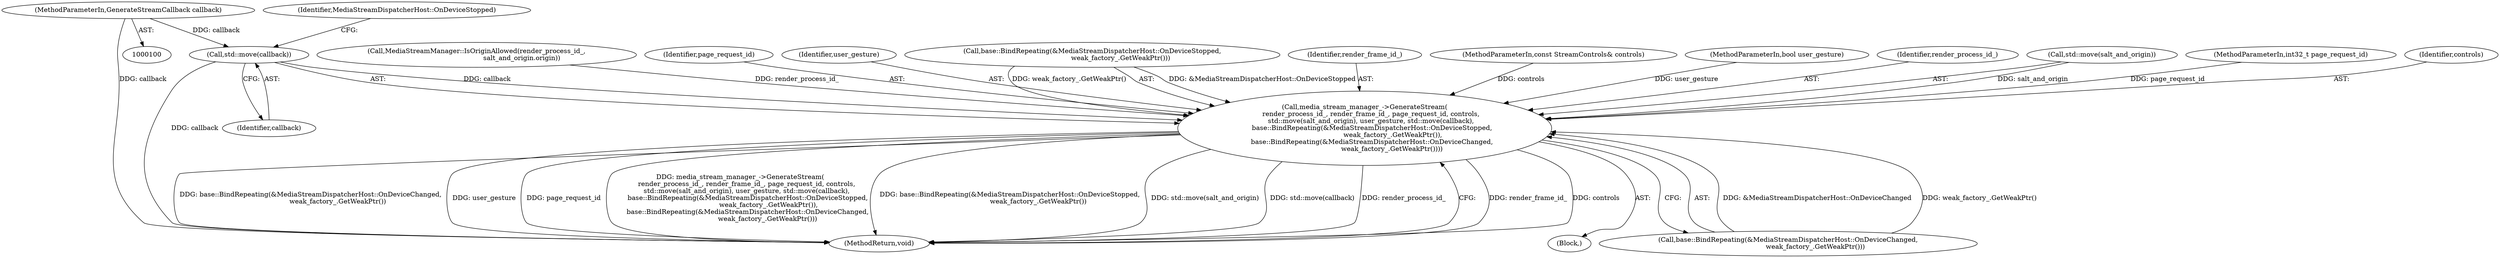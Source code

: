 digraph "1_Chrome_971548cdca2d4c0a6fedd3db0c94372c2a27eac3_4@API" {
"1000131" [label="(Call,std::move(callback))"];
"1000104" [label="(MethodParameterIn,GenerateStreamCallback callback)"];
"1000123" [label="(Call,media_stream_manager_->GenerateStream(\n      render_process_id_, render_frame_id_, page_request_id, controls,\n      std::move(salt_and_origin), user_gesture, std::move(callback),\n       base::BindRepeating(&MediaStreamDispatcherHost::OnDeviceStopped,\n                           weak_factory_.GetWeakPtr()),\n       base::BindRepeating(&MediaStreamDispatcherHost::OnDeviceChanged,\n                          weak_factory_.GetWeakPtr())))"];
"1000135" [label="(Identifier,MediaStreamDispatcherHost::OnDeviceStopped)"];
"1000123" [label="(Call,media_stream_manager_->GenerateStream(\n      render_process_id_, render_frame_id_, page_request_id, controls,\n      std::move(salt_and_origin), user_gesture, std::move(callback),\n       base::BindRepeating(&MediaStreamDispatcherHost::OnDeviceStopped,\n                           weak_factory_.GetWeakPtr()),\n       base::BindRepeating(&MediaStreamDispatcherHost::OnDeviceChanged,\n                          weak_factory_.GetWeakPtr())))"];
"1000141" [label="(MethodReturn,void)"];
"1000111" [label="(Call,MediaStreamManager::IsOriginAllowed(render_process_id_,\n                                           salt_and_origin.origin))"];
"1000132" [label="(Identifier,callback)"];
"1000104" [label="(MethodParameterIn,GenerateStreamCallback callback)"];
"1000106" [label="(Block,)"];
"1000126" [label="(Identifier,page_request_id)"];
"1000130" [label="(Identifier,user_gesture)"];
"1000133" [label="(Call,base::BindRepeating(&MediaStreamDispatcherHost::OnDeviceStopped,\n                           weak_factory_.GetWeakPtr()))"];
"1000125" [label="(Identifier,render_frame_id_)"];
"1000102" [label="(MethodParameterIn,const StreamControls& controls)"];
"1000103" [label="(MethodParameterIn,bool user_gesture)"];
"1000124" [label="(Identifier,render_process_id_)"];
"1000128" [label="(Call,std::move(salt_and_origin))"];
"1000131" [label="(Call,std::move(callback))"];
"1000101" [label="(MethodParameterIn,int32_t page_request_id)"];
"1000137" [label="(Call,base::BindRepeating(&MediaStreamDispatcherHost::OnDeviceChanged,\n                          weak_factory_.GetWeakPtr()))"];
"1000127" [label="(Identifier,controls)"];
"1000131" -> "1000123"  [label="AST: "];
"1000131" -> "1000132"  [label="CFG: "];
"1000132" -> "1000131"  [label="AST: "];
"1000135" -> "1000131"  [label="CFG: "];
"1000131" -> "1000141"  [label="DDG: callback"];
"1000131" -> "1000123"  [label="DDG: callback"];
"1000104" -> "1000131"  [label="DDG: callback"];
"1000104" -> "1000100"  [label="AST: "];
"1000104" -> "1000141"  [label="DDG: callback"];
"1000123" -> "1000106"  [label="AST: "];
"1000123" -> "1000137"  [label="CFG: "];
"1000124" -> "1000123"  [label="AST: "];
"1000125" -> "1000123"  [label="AST: "];
"1000126" -> "1000123"  [label="AST: "];
"1000127" -> "1000123"  [label="AST: "];
"1000128" -> "1000123"  [label="AST: "];
"1000130" -> "1000123"  [label="AST: "];
"1000133" -> "1000123"  [label="AST: "];
"1000137" -> "1000123"  [label="AST: "];
"1000141" -> "1000123"  [label="CFG: "];
"1000123" -> "1000141"  [label="DDG: render_frame_id_"];
"1000123" -> "1000141"  [label="DDG: controls"];
"1000123" -> "1000141"  [label="DDG: base::BindRepeating(&MediaStreamDispatcherHost::OnDeviceChanged,\n                          weak_factory_.GetWeakPtr())"];
"1000123" -> "1000141"  [label="DDG: user_gesture"];
"1000123" -> "1000141"  [label="DDG: page_request_id"];
"1000123" -> "1000141"  [label="DDG: media_stream_manager_->GenerateStream(\n      render_process_id_, render_frame_id_, page_request_id, controls,\n      std::move(salt_and_origin), user_gesture, std::move(callback),\n       base::BindRepeating(&MediaStreamDispatcherHost::OnDeviceStopped,\n                           weak_factory_.GetWeakPtr()),\n       base::BindRepeating(&MediaStreamDispatcherHost::OnDeviceChanged,\n                          weak_factory_.GetWeakPtr()))"];
"1000123" -> "1000141"  [label="DDG: base::BindRepeating(&MediaStreamDispatcherHost::OnDeviceStopped,\n                           weak_factory_.GetWeakPtr())"];
"1000123" -> "1000141"  [label="DDG: std::move(salt_and_origin)"];
"1000123" -> "1000141"  [label="DDG: std::move(callback)"];
"1000123" -> "1000141"  [label="DDG: render_process_id_"];
"1000111" -> "1000123"  [label="DDG: render_process_id_"];
"1000101" -> "1000123"  [label="DDG: page_request_id"];
"1000102" -> "1000123"  [label="DDG: controls"];
"1000128" -> "1000123"  [label="DDG: salt_and_origin"];
"1000103" -> "1000123"  [label="DDG: user_gesture"];
"1000133" -> "1000123"  [label="DDG: &MediaStreamDispatcherHost::OnDeviceStopped"];
"1000133" -> "1000123"  [label="DDG: weak_factory_.GetWeakPtr()"];
"1000137" -> "1000123"  [label="DDG: &MediaStreamDispatcherHost::OnDeviceChanged"];
"1000137" -> "1000123"  [label="DDG: weak_factory_.GetWeakPtr()"];
}
